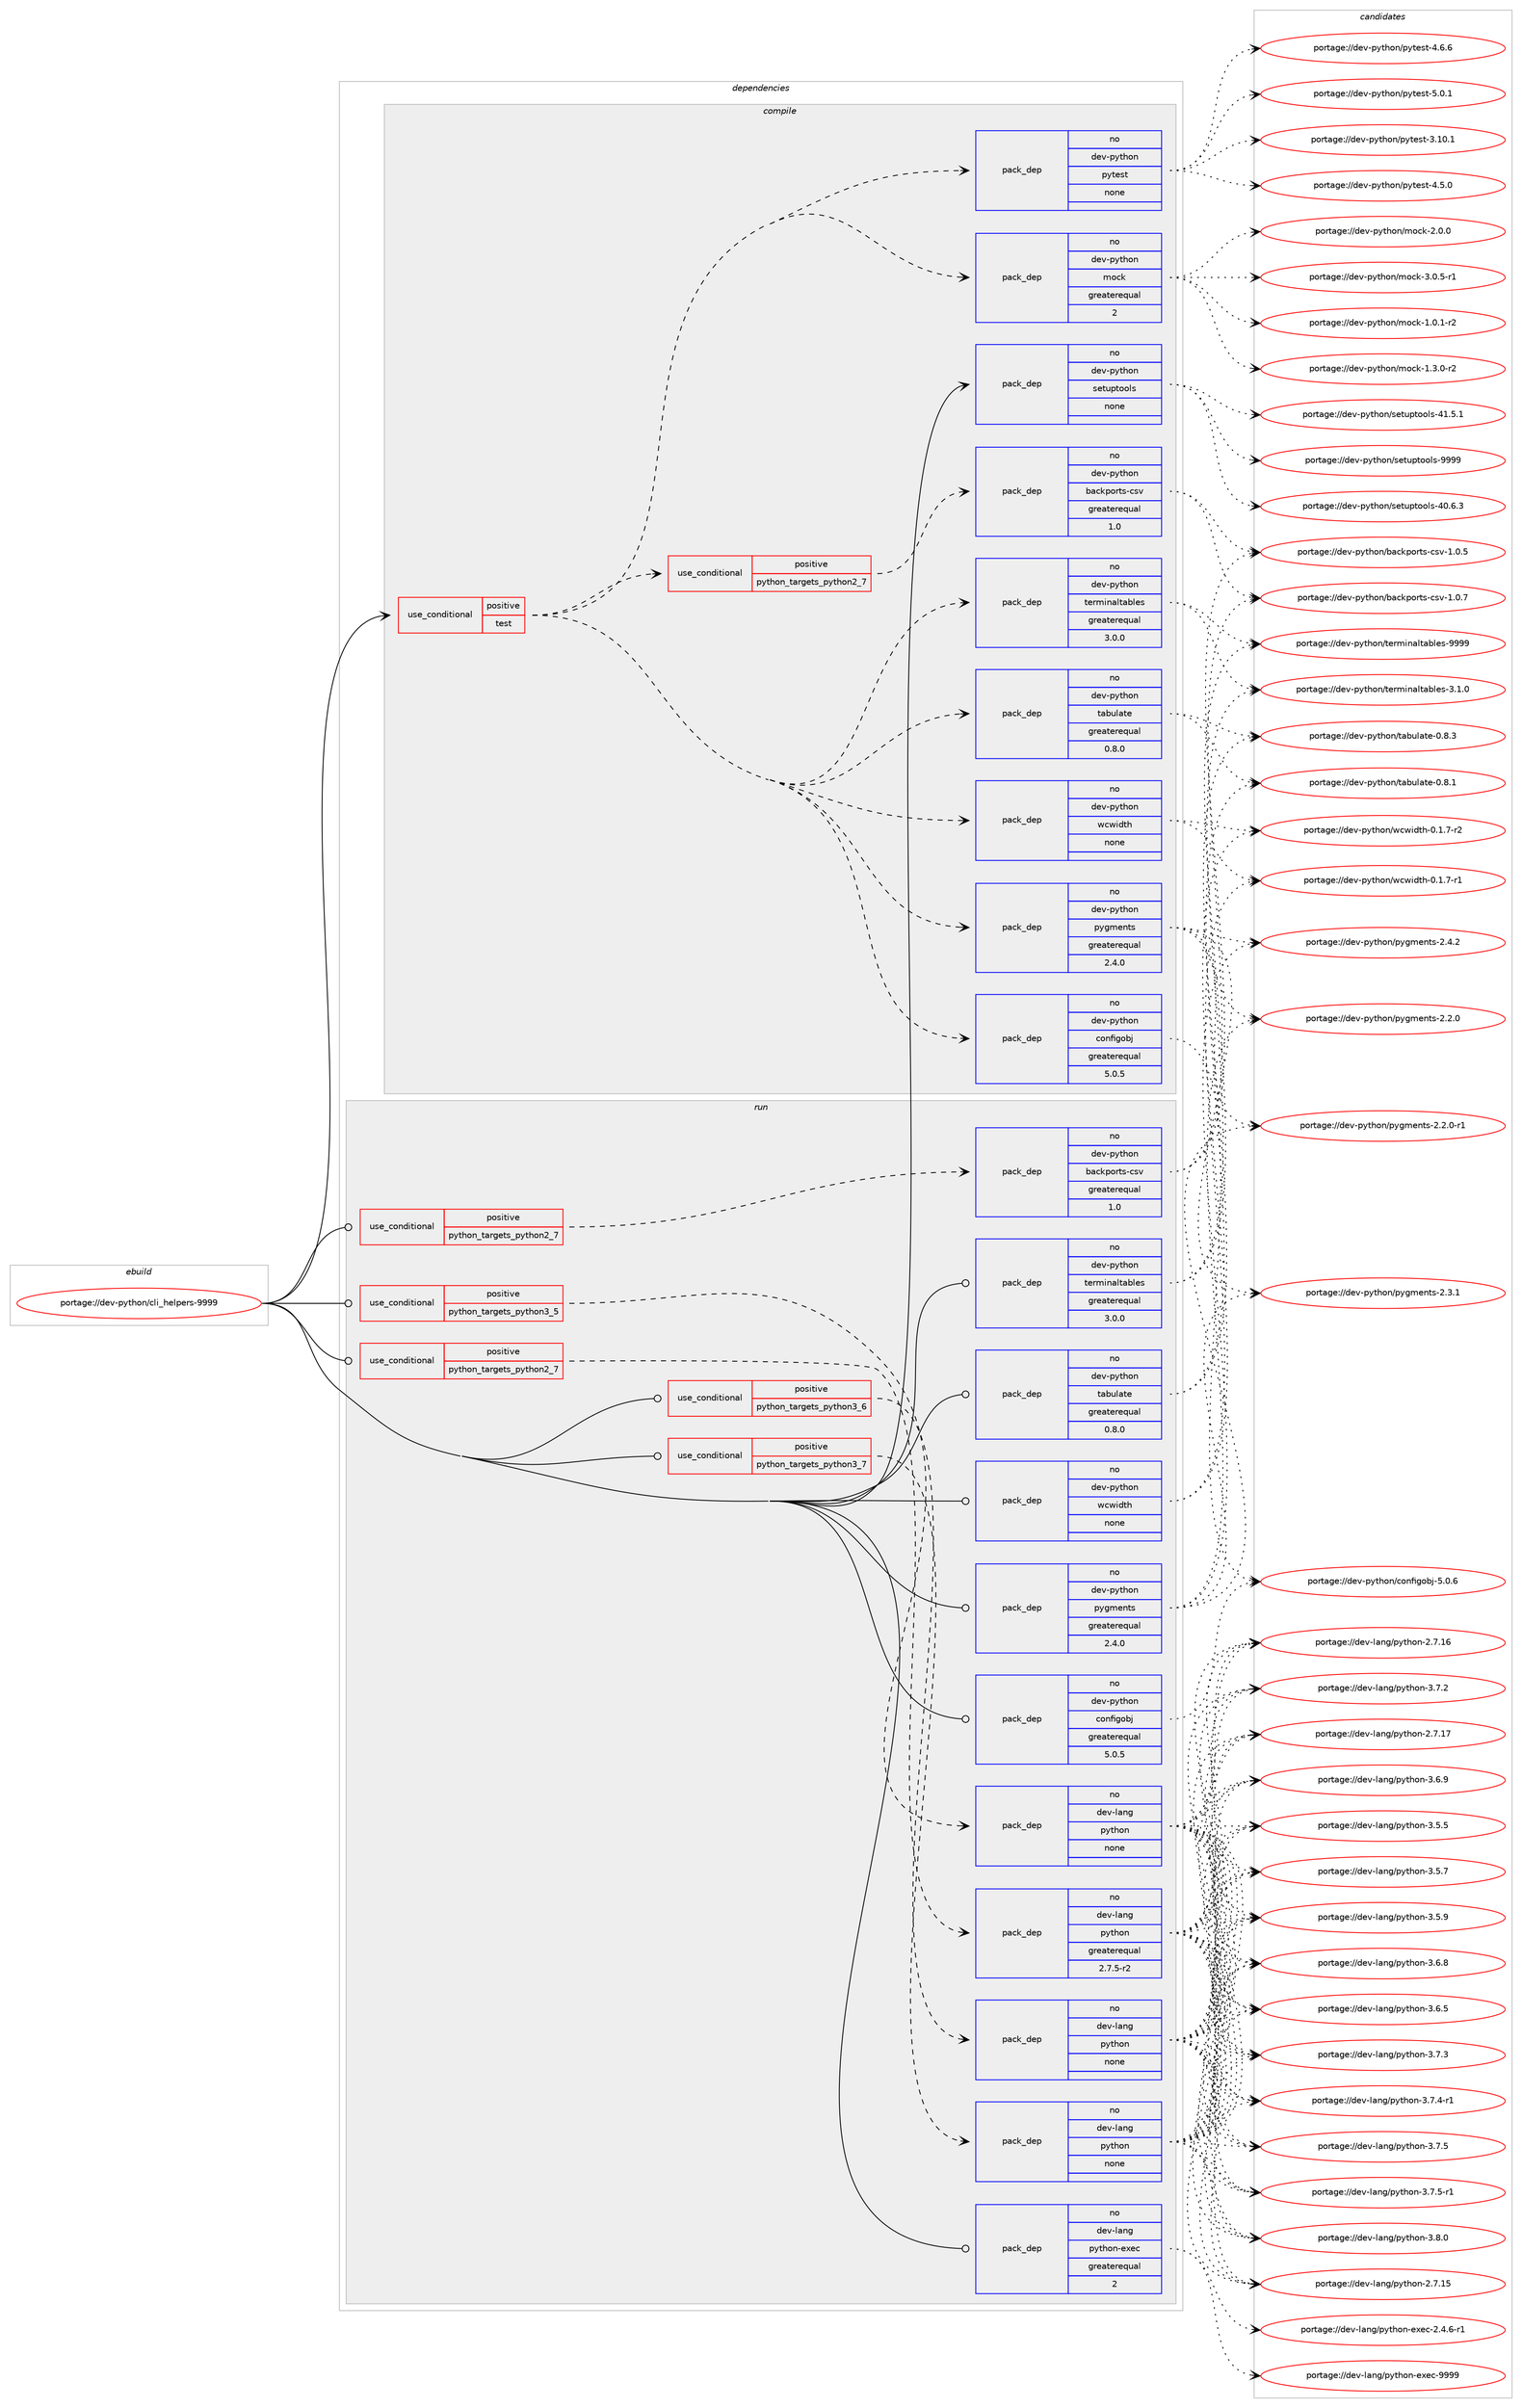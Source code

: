 digraph prolog {

# *************
# Graph options
# *************

newrank=true;
concentrate=true;
compound=true;
graph [rankdir=LR,fontname=Helvetica,fontsize=10,ranksep=1.5];#, ranksep=2.5, nodesep=0.2];
edge  [arrowhead=vee];
node  [fontname=Helvetica,fontsize=10];

# **********
# The ebuild
# **********

subgraph cluster_leftcol {
color=gray;
rank=same;
label=<<i>ebuild</i>>;
id [label="portage://dev-python/cli_helpers-9999", color=red, width=4, href="../dev-python/cli_helpers-9999.svg"];
}

# ****************
# The dependencies
# ****************

subgraph cluster_midcol {
color=gray;
label=<<i>dependencies</i>>;
subgraph cluster_compile {
fillcolor="#eeeeee";
style=filled;
label=<<i>compile</i>>;
subgraph cond26873 {
dependency134039 [label=<<TABLE BORDER="0" CELLBORDER="1" CELLSPACING="0" CELLPADDING="4"><TR><TD ROWSPAN="3" CELLPADDING="10">use_conditional</TD></TR><TR><TD>positive</TD></TR><TR><TD>test</TD></TR></TABLE>>, shape=none, color=red];
subgraph cond26874 {
dependency134040 [label=<<TABLE BORDER="0" CELLBORDER="1" CELLSPACING="0" CELLPADDING="4"><TR><TD ROWSPAN="3" CELLPADDING="10">use_conditional</TD></TR><TR><TD>positive</TD></TR><TR><TD>python_targets_python2_7</TD></TR></TABLE>>, shape=none, color=red];
subgraph pack103858 {
dependency134041 [label=<<TABLE BORDER="0" CELLBORDER="1" CELLSPACING="0" CELLPADDING="4" WIDTH="220"><TR><TD ROWSPAN="6" CELLPADDING="30">pack_dep</TD></TR><TR><TD WIDTH="110">no</TD></TR><TR><TD>dev-python</TD></TR><TR><TD>backports-csv</TD></TR><TR><TD>greaterequal</TD></TR><TR><TD>1.0</TD></TR></TABLE>>, shape=none, color=blue];
}
dependency134040:e -> dependency134041:w [weight=20,style="dashed",arrowhead="vee"];
}
dependency134039:e -> dependency134040:w [weight=20,style="dashed",arrowhead="vee"];
subgraph pack103859 {
dependency134042 [label=<<TABLE BORDER="0" CELLBORDER="1" CELLSPACING="0" CELLPADDING="4" WIDTH="220"><TR><TD ROWSPAN="6" CELLPADDING="30">pack_dep</TD></TR><TR><TD WIDTH="110">no</TD></TR><TR><TD>dev-python</TD></TR><TR><TD>configobj</TD></TR><TR><TD>greaterequal</TD></TR><TR><TD>5.0.5</TD></TR></TABLE>>, shape=none, color=blue];
}
dependency134039:e -> dependency134042:w [weight=20,style="dashed",arrowhead="vee"];
subgraph pack103860 {
dependency134043 [label=<<TABLE BORDER="0" CELLBORDER="1" CELLSPACING="0" CELLPADDING="4" WIDTH="220"><TR><TD ROWSPAN="6" CELLPADDING="30">pack_dep</TD></TR><TR><TD WIDTH="110">no</TD></TR><TR><TD>dev-python</TD></TR><TR><TD>pygments</TD></TR><TR><TD>greaterequal</TD></TR><TR><TD>2.4.0</TD></TR></TABLE>>, shape=none, color=blue];
}
dependency134039:e -> dependency134043:w [weight=20,style="dashed",arrowhead="vee"];
subgraph pack103861 {
dependency134044 [label=<<TABLE BORDER="0" CELLBORDER="1" CELLSPACING="0" CELLPADDING="4" WIDTH="220"><TR><TD ROWSPAN="6" CELLPADDING="30">pack_dep</TD></TR><TR><TD WIDTH="110">no</TD></TR><TR><TD>dev-python</TD></TR><TR><TD>tabulate</TD></TR><TR><TD>greaterequal</TD></TR><TR><TD>0.8.0</TD></TR></TABLE>>, shape=none, color=blue];
}
dependency134039:e -> dependency134044:w [weight=20,style="dashed",arrowhead="vee"];
subgraph pack103862 {
dependency134045 [label=<<TABLE BORDER="0" CELLBORDER="1" CELLSPACING="0" CELLPADDING="4" WIDTH="220"><TR><TD ROWSPAN="6" CELLPADDING="30">pack_dep</TD></TR><TR><TD WIDTH="110">no</TD></TR><TR><TD>dev-python</TD></TR><TR><TD>terminaltables</TD></TR><TR><TD>greaterequal</TD></TR><TR><TD>3.0.0</TD></TR></TABLE>>, shape=none, color=blue];
}
dependency134039:e -> dependency134045:w [weight=20,style="dashed",arrowhead="vee"];
subgraph pack103863 {
dependency134046 [label=<<TABLE BORDER="0" CELLBORDER="1" CELLSPACING="0" CELLPADDING="4" WIDTH="220"><TR><TD ROWSPAN="6" CELLPADDING="30">pack_dep</TD></TR><TR><TD WIDTH="110">no</TD></TR><TR><TD>dev-python</TD></TR><TR><TD>wcwidth</TD></TR><TR><TD>none</TD></TR><TR><TD></TD></TR></TABLE>>, shape=none, color=blue];
}
dependency134039:e -> dependency134046:w [weight=20,style="dashed",arrowhead="vee"];
subgraph pack103864 {
dependency134047 [label=<<TABLE BORDER="0" CELLBORDER="1" CELLSPACING="0" CELLPADDING="4" WIDTH="220"><TR><TD ROWSPAN="6" CELLPADDING="30">pack_dep</TD></TR><TR><TD WIDTH="110">no</TD></TR><TR><TD>dev-python</TD></TR><TR><TD>mock</TD></TR><TR><TD>greaterequal</TD></TR><TR><TD>2</TD></TR></TABLE>>, shape=none, color=blue];
}
dependency134039:e -> dependency134047:w [weight=20,style="dashed",arrowhead="vee"];
subgraph pack103865 {
dependency134048 [label=<<TABLE BORDER="0" CELLBORDER="1" CELLSPACING="0" CELLPADDING="4" WIDTH="220"><TR><TD ROWSPAN="6" CELLPADDING="30">pack_dep</TD></TR><TR><TD WIDTH="110">no</TD></TR><TR><TD>dev-python</TD></TR><TR><TD>pytest</TD></TR><TR><TD>none</TD></TR><TR><TD></TD></TR></TABLE>>, shape=none, color=blue];
}
dependency134039:e -> dependency134048:w [weight=20,style="dashed",arrowhead="vee"];
}
id:e -> dependency134039:w [weight=20,style="solid",arrowhead="vee"];
subgraph pack103866 {
dependency134049 [label=<<TABLE BORDER="0" CELLBORDER="1" CELLSPACING="0" CELLPADDING="4" WIDTH="220"><TR><TD ROWSPAN="6" CELLPADDING="30">pack_dep</TD></TR><TR><TD WIDTH="110">no</TD></TR><TR><TD>dev-python</TD></TR><TR><TD>setuptools</TD></TR><TR><TD>none</TD></TR><TR><TD></TD></TR></TABLE>>, shape=none, color=blue];
}
id:e -> dependency134049:w [weight=20,style="solid",arrowhead="vee"];
}
subgraph cluster_compileandrun {
fillcolor="#eeeeee";
style=filled;
label=<<i>compile and run</i>>;
}
subgraph cluster_run {
fillcolor="#eeeeee";
style=filled;
label=<<i>run</i>>;
subgraph cond26875 {
dependency134050 [label=<<TABLE BORDER="0" CELLBORDER="1" CELLSPACING="0" CELLPADDING="4"><TR><TD ROWSPAN="3" CELLPADDING="10">use_conditional</TD></TR><TR><TD>positive</TD></TR><TR><TD>python_targets_python2_7</TD></TR></TABLE>>, shape=none, color=red];
subgraph pack103867 {
dependency134051 [label=<<TABLE BORDER="0" CELLBORDER="1" CELLSPACING="0" CELLPADDING="4" WIDTH="220"><TR><TD ROWSPAN="6" CELLPADDING="30">pack_dep</TD></TR><TR><TD WIDTH="110">no</TD></TR><TR><TD>dev-lang</TD></TR><TR><TD>python</TD></TR><TR><TD>greaterequal</TD></TR><TR><TD>2.7.5-r2</TD></TR></TABLE>>, shape=none, color=blue];
}
dependency134050:e -> dependency134051:w [weight=20,style="dashed",arrowhead="vee"];
}
id:e -> dependency134050:w [weight=20,style="solid",arrowhead="odot"];
subgraph cond26876 {
dependency134052 [label=<<TABLE BORDER="0" CELLBORDER="1" CELLSPACING="0" CELLPADDING="4"><TR><TD ROWSPAN="3" CELLPADDING="10">use_conditional</TD></TR><TR><TD>positive</TD></TR><TR><TD>python_targets_python2_7</TD></TR></TABLE>>, shape=none, color=red];
subgraph pack103868 {
dependency134053 [label=<<TABLE BORDER="0" CELLBORDER="1" CELLSPACING="0" CELLPADDING="4" WIDTH="220"><TR><TD ROWSPAN="6" CELLPADDING="30">pack_dep</TD></TR><TR><TD WIDTH="110">no</TD></TR><TR><TD>dev-python</TD></TR><TR><TD>backports-csv</TD></TR><TR><TD>greaterequal</TD></TR><TR><TD>1.0</TD></TR></TABLE>>, shape=none, color=blue];
}
dependency134052:e -> dependency134053:w [weight=20,style="dashed",arrowhead="vee"];
}
id:e -> dependency134052:w [weight=20,style="solid",arrowhead="odot"];
subgraph cond26877 {
dependency134054 [label=<<TABLE BORDER="0" CELLBORDER="1" CELLSPACING="0" CELLPADDING="4"><TR><TD ROWSPAN="3" CELLPADDING="10">use_conditional</TD></TR><TR><TD>positive</TD></TR><TR><TD>python_targets_python3_5</TD></TR></TABLE>>, shape=none, color=red];
subgraph pack103869 {
dependency134055 [label=<<TABLE BORDER="0" CELLBORDER="1" CELLSPACING="0" CELLPADDING="4" WIDTH="220"><TR><TD ROWSPAN="6" CELLPADDING="30">pack_dep</TD></TR><TR><TD WIDTH="110">no</TD></TR><TR><TD>dev-lang</TD></TR><TR><TD>python</TD></TR><TR><TD>none</TD></TR><TR><TD></TD></TR></TABLE>>, shape=none, color=blue];
}
dependency134054:e -> dependency134055:w [weight=20,style="dashed",arrowhead="vee"];
}
id:e -> dependency134054:w [weight=20,style="solid",arrowhead="odot"];
subgraph cond26878 {
dependency134056 [label=<<TABLE BORDER="0" CELLBORDER="1" CELLSPACING="0" CELLPADDING="4"><TR><TD ROWSPAN="3" CELLPADDING="10">use_conditional</TD></TR><TR><TD>positive</TD></TR><TR><TD>python_targets_python3_6</TD></TR></TABLE>>, shape=none, color=red];
subgraph pack103870 {
dependency134057 [label=<<TABLE BORDER="0" CELLBORDER="1" CELLSPACING="0" CELLPADDING="4" WIDTH="220"><TR><TD ROWSPAN="6" CELLPADDING="30">pack_dep</TD></TR><TR><TD WIDTH="110">no</TD></TR><TR><TD>dev-lang</TD></TR><TR><TD>python</TD></TR><TR><TD>none</TD></TR><TR><TD></TD></TR></TABLE>>, shape=none, color=blue];
}
dependency134056:e -> dependency134057:w [weight=20,style="dashed",arrowhead="vee"];
}
id:e -> dependency134056:w [weight=20,style="solid",arrowhead="odot"];
subgraph cond26879 {
dependency134058 [label=<<TABLE BORDER="0" CELLBORDER="1" CELLSPACING="0" CELLPADDING="4"><TR><TD ROWSPAN="3" CELLPADDING="10">use_conditional</TD></TR><TR><TD>positive</TD></TR><TR><TD>python_targets_python3_7</TD></TR></TABLE>>, shape=none, color=red];
subgraph pack103871 {
dependency134059 [label=<<TABLE BORDER="0" CELLBORDER="1" CELLSPACING="0" CELLPADDING="4" WIDTH="220"><TR><TD ROWSPAN="6" CELLPADDING="30">pack_dep</TD></TR><TR><TD WIDTH="110">no</TD></TR><TR><TD>dev-lang</TD></TR><TR><TD>python</TD></TR><TR><TD>none</TD></TR><TR><TD></TD></TR></TABLE>>, shape=none, color=blue];
}
dependency134058:e -> dependency134059:w [weight=20,style="dashed",arrowhead="vee"];
}
id:e -> dependency134058:w [weight=20,style="solid",arrowhead="odot"];
subgraph pack103872 {
dependency134060 [label=<<TABLE BORDER="0" CELLBORDER="1" CELLSPACING="0" CELLPADDING="4" WIDTH="220"><TR><TD ROWSPAN="6" CELLPADDING="30">pack_dep</TD></TR><TR><TD WIDTH="110">no</TD></TR><TR><TD>dev-lang</TD></TR><TR><TD>python-exec</TD></TR><TR><TD>greaterequal</TD></TR><TR><TD>2</TD></TR></TABLE>>, shape=none, color=blue];
}
id:e -> dependency134060:w [weight=20,style="solid",arrowhead="odot"];
subgraph pack103873 {
dependency134061 [label=<<TABLE BORDER="0" CELLBORDER="1" CELLSPACING="0" CELLPADDING="4" WIDTH="220"><TR><TD ROWSPAN="6" CELLPADDING="30">pack_dep</TD></TR><TR><TD WIDTH="110">no</TD></TR><TR><TD>dev-python</TD></TR><TR><TD>configobj</TD></TR><TR><TD>greaterequal</TD></TR><TR><TD>5.0.5</TD></TR></TABLE>>, shape=none, color=blue];
}
id:e -> dependency134061:w [weight=20,style="solid",arrowhead="odot"];
subgraph pack103874 {
dependency134062 [label=<<TABLE BORDER="0" CELLBORDER="1" CELLSPACING="0" CELLPADDING="4" WIDTH="220"><TR><TD ROWSPAN="6" CELLPADDING="30">pack_dep</TD></TR><TR><TD WIDTH="110">no</TD></TR><TR><TD>dev-python</TD></TR><TR><TD>pygments</TD></TR><TR><TD>greaterequal</TD></TR><TR><TD>2.4.0</TD></TR></TABLE>>, shape=none, color=blue];
}
id:e -> dependency134062:w [weight=20,style="solid",arrowhead="odot"];
subgraph pack103875 {
dependency134063 [label=<<TABLE BORDER="0" CELLBORDER="1" CELLSPACING="0" CELLPADDING="4" WIDTH="220"><TR><TD ROWSPAN="6" CELLPADDING="30">pack_dep</TD></TR><TR><TD WIDTH="110">no</TD></TR><TR><TD>dev-python</TD></TR><TR><TD>tabulate</TD></TR><TR><TD>greaterequal</TD></TR><TR><TD>0.8.0</TD></TR></TABLE>>, shape=none, color=blue];
}
id:e -> dependency134063:w [weight=20,style="solid",arrowhead="odot"];
subgraph pack103876 {
dependency134064 [label=<<TABLE BORDER="0" CELLBORDER="1" CELLSPACING="0" CELLPADDING="4" WIDTH="220"><TR><TD ROWSPAN="6" CELLPADDING="30">pack_dep</TD></TR><TR><TD WIDTH="110">no</TD></TR><TR><TD>dev-python</TD></TR><TR><TD>terminaltables</TD></TR><TR><TD>greaterequal</TD></TR><TR><TD>3.0.0</TD></TR></TABLE>>, shape=none, color=blue];
}
id:e -> dependency134064:w [weight=20,style="solid",arrowhead="odot"];
subgraph pack103877 {
dependency134065 [label=<<TABLE BORDER="0" CELLBORDER="1" CELLSPACING="0" CELLPADDING="4" WIDTH="220"><TR><TD ROWSPAN="6" CELLPADDING="30">pack_dep</TD></TR><TR><TD WIDTH="110">no</TD></TR><TR><TD>dev-python</TD></TR><TR><TD>wcwidth</TD></TR><TR><TD>none</TD></TR><TR><TD></TD></TR></TABLE>>, shape=none, color=blue];
}
id:e -> dependency134065:w [weight=20,style="solid",arrowhead="odot"];
}
}

# **************
# The candidates
# **************

subgraph cluster_choices {
rank=same;
color=gray;
label=<<i>candidates</i>>;

subgraph choice103858 {
color=black;
nodesep=1;
choiceportage10010111845112121116104111110479897991071121111141161154599115118454946484653 [label="portage://dev-python/backports-csv-1.0.5", color=red, width=4,href="../dev-python/backports-csv-1.0.5.svg"];
choiceportage10010111845112121116104111110479897991071121111141161154599115118454946484655 [label="portage://dev-python/backports-csv-1.0.7", color=red, width=4,href="../dev-python/backports-csv-1.0.7.svg"];
dependency134041:e -> choiceportage10010111845112121116104111110479897991071121111141161154599115118454946484653:w [style=dotted,weight="100"];
dependency134041:e -> choiceportage10010111845112121116104111110479897991071121111141161154599115118454946484655:w [style=dotted,weight="100"];
}
subgraph choice103859 {
color=black;
nodesep=1;
choiceportage10010111845112121116104111110479911111010210510311198106455346484654 [label="portage://dev-python/configobj-5.0.6", color=red, width=4,href="../dev-python/configobj-5.0.6.svg"];
dependency134042:e -> choiceportage10010111845112121116104111110479911111010210510311198106455346484654:w [style=dotted,weight="100"];
}
subgraph choice103860 {
color=black;
nodesep=1;
choiceportage1001011184511212111610411111047112121103109101110116115455046504648 [label="portage://dev-python/pygments-2.2.0", color=red, width=4,href="../dev-python/pygments-2.2.0.svg"];
choiceportage10010111845112121116104111110471121211031091011101161154550465046484511449 [label="portage://dev-python/pygments-2.2.0-r1", color=red, width=4,href="../dev-python/pygments-2.2.0-r1.svg"];
choiceportage1001011184511212111610411111047112121103109101110116115455046514649 [label="portage://dev-python/pygments-2.3.1", color=red, width=4,href="../dev-python/pygments-2.3.1.svg"];
choiceportage1001011184511212111610411111047112121103109101110116115455046524650 [label="portage://dev-python/pygments-2.4.2", color=red, width=4,href="../dev-python/pygments-2.4.2.svg"];
dependency134043:e -> choiceportage1001011184511212111610411111047112121103109101110116115455046504648:w [style=dotted,weight="100"];
dependency134043:e -> choiceportage10010111845112121116104111110471121211031091011101161154550465046484511449:w [style=dotted,weight="100"];
dependency134043:e -> choiceportage1001011184511212111610411111047112121103109101110116115455046514649:w [style=dotted,weight="100"];
dependency134043:e -> choiceportage1001011184511212111610411111047112121103109101110116115455046524650:w [style=dotted,weight="100"];
}
subgraph choice103861 {
color=black;
nodesep=1;
choiceportage1001011184511212111610411111047116979811710897116101454846564649 [label="portage://dev-python/tabulate-0.8.1", color=red, width=4,href="../dev-python/tabulate-0.8.1.svg"];
choiceportage1001011184511212111610411111047116979811710897116101454846564651 [label="portage://dev-python/tabulate-0.8.3", color=red, width=4,href="../dev-python/tabulate-0.8.3.svg"];
dependency134044:e -> choiceportage1001011184511212111610411111047116979811710897116101454846564649:w [style=dotted,weight="100"];
dependency134044:e -> choiceportage1001011184511212111610411111047116979811710897116101454846564651:w [style=dotted,weight="100"];
}
subgraph choice103862 {
color=black;
nodesep=1;
choiceportage1001011184511212111610411111047116101114109105110971081169798108101115455146494648 [label="portage://dev-python/terminaltables-3.1.0", color=red, width=4,href="../dev-python/terminaltables-3.1.0.svg"];
choiceportage10010111845112121116104111110471161011141091051109710811697981081011154557575757 [label="portage://dev-python/terminaltables-9999", color=red, width=4,href="../dev-python/terminaltables-9999.svg"];
dependency134045:e -> choiceportage1001011184511212111610411111047116101114109105110971081169798108101115455146494648:w [style=dotted,weight="100"];
dependency134045:e -> choiceportage10010111845112121116104111110471161011141091051109710811697981081011154557575757:w [style=dotted,weight="100"];
}
subgraph choice103863 {
color=black;
nodesep=1;
choiceportage1001011184511212111610411111047119991191051001161044548464946554511449 [label="portage://dev-python/wcwidth-0.1.7-r1", color=red, width=4,href="../dev-python/wcwidth-0.1.7-r1.svg"];
choiceportage1001011184511212111610411111047119991191051001161044548464946554511450 [label="portage://dev-python/wcwidth-0.1.7-r2", color=red, width=4,href="../dev-python/wcwidth-0.1.7-r2.svg"];
dependency134046:e -> choiceportage1001011184511212111610411111047119991191051001161044548464946554511449:w [style=dotted,weight="100"];
dependency134046:e -> choiceportage1001011184511212111610411111047119991191051001161044548464946554511450:w [style=dotted,weight="100"];
}
subgraph choice103864 {
color=black;
nodesep=1;
choiceportage1001011184511212111610411111047109111991074549464846494511450 [label="portage://dev-python/mock-1.0.1-r2", color=red, width=4,href="../dev-python/mock-1.0.1-r2.svg"];
choiceportage1001011184511212111610411111047109111991074549465146484511450 [label="portage://dev-python/mock-1.3.0-r2", color=red, width=4,href="../dev-python/mock-1.3.0-r2.svg"];
choiceportage100101118451121211161041111104710911199107455046484648 [label="portage://dev-python/mock-2.0.0", color=red, width=4,href="../dev-python/mock-2.0.0.svg"];
choiceportage1001011184511212111610411111047109111991074551464846534511449 [label="portage://dev-python/mock-3.0.5-r1", color=red, width=4,href="../dev-python/mock-3.0.5-r1.svg"];
dependency134047:e -> choiceportage1001011184511212111610411111047109111991074549464846494511450:w [style=dotted,weight="100"];
dependency134047:e -> choiceportage1001011184511212111610411111047109111991074549465146484511450:w [style=dotted,weight="100"];
dependency134047:e -> choiceportage100101118451121211161041111104710911199107455046484648:w [style=dotted,weight="100"];
dependency134047:e -> choiceportage1001011184511212111610411111047109111991074551464846534511449:w [style=dotted,weight="100"];
}
subgraph choice103865 {
color=black;
nodesep=1;
choiceportage100101118451121211161041111104711212111610111511645514649484649 [label="portage://dev-python/pytest-3.10.1", color=red, width=4,href="../dev-python/pytest-3.10.1.svg"];
choiceportage1001011184511212111610411111047112121116101115116455246534648 [label="portage://dev-python/pytest-4.5.0", color=red, width=4,href="../dev-python/pytest-4.5.0.svg"];
choiceportage1001011184511212111610411111047112121116101115116455246544654 [label="portage://dev-python/pytest-4.6.6", color=red, width=4,href="../dev-python/pytest-4.6.6.svg"];
choiceportage1001011184511212111610411111047112121116101115116455346484649 [label="portage://dev-python/pytest-5.0.1", color=red, width=4,href="../dev-python/pytest-5.0.1.svg"];
dependency134048:e -> choiceportage100101118451121211161041111104711212111610111511645514649484649:w [style=dotted,weight="100"];
dependency134048:e -> choiceportage1001011184511212111610411111047112121116101115116455246534648:w [style=dotted,weight="100"];
dependency134048:e -> choiceportage1001011184511212111610411111047112121116101115116455246544654:w [style=dotted,weight="100"];
dependency134048:e -> choiceportage1001011184511212111610411111047112121116101115116455346484649:w [style=dotted,weight="100"];
}
subgraph choice103866 {
color=black;
nodesep=1;
choiceportage100101118451121211161041111104711510111611711211611111110811545524846544651 [label="portage://dev-python/setuptools-40.6.3", color=red, width=4,href="../dev-python/setuptools-40.6.3.svg"];
choiceportage100101118451121211161041111104711510111611711211611111110811545524946534649 [label="portage://dev-python/setuptools-41.5.1", color=red, width=4,href="../dev-python/setuptools-41.5.1.svg"];
choiceportage10010111845112121116104111110471151011161171121161111111081154557575757 [label="portage://dev-python/setuptools-9999", color=red, width=4,href="../dev-python/setuptools-9999.svg"];
dependency134049:e -> choiceportage100101118451121211161041111104711510111611711211611111110811545524846544651:w [style=dotted,weight="100"];
dependency134049:e -> choiceportage100101118451121211161041111104711510111611711211611111110811545524946534649:w [style=dotted,weight="100"];
dependency134049:e -> choiceportage10010111845112121116104111110471151011161171121161111111081154557575757:w [style=dotted,weight="100"];
}
subgraph choice103867 {
color=black;
nodesep=1;
choiceportage10010111845108971101034711212111610411111045504655464953 [label="portage://dev-lang/python-2.7.15", color=red, width=4,href="../dev-lang/python-2.7.15.svg"];
choiceportage10010111845108971101034711212111610411111045504655464954 [label="portage://dev-lang/python-2.7.16", color=red, width=4,href="../dev-lang/python-2.7.16.svg"];
choiceportage10010111845108971101034711212111610411111045504655464955 [label="portage://dev-lang/python-2.7.17", color=red, width=4,href="../dev-lang/python-2.7.17.svg"];
choiceportage100101118451089711010347112121116104111110455146534653 [label="portage://dev-lang/python-3.5.5", color=red, width=4,href="../dev-lang/python-3.5.5.svg"];
choiceportage100101118451089711010347112121116104111110455146534655 [label="portage://dev-lang/python-3.5.7", color=red, width=4,href="../dev-lang/python-3.5.7.svg"];
choiceportage100101118451089711010347112121116104111110455146534657 [label="portage://dev-lang/python-3.5.9", color=red, width=4,href="../dev-lang/python-3.5.9.svg"];
choiceportage100101118451089711010347112121116104111110455146544653 [label="portage://dev-lang/python-3.6.5", color=red, width=4,href="../dev-lang/python-3.6.5.svg"];
choiceportage100101118451089711010347112121116104111110455146544656 [label="portage://dev-lang/python-3.6.8", color=red, width=4,href="../dev-lang/python-3.6.8.svg"];
choiceportage100101118451089711010347112121116104111110455146544657 [label="portage://dev-lang/python-3.6.9", color=red, width=4,href="../dev-lang/python-3.6.9.svg"];
choiceportage100101118451089711010347112121116104111110455146554650 [label="portage://dev-lang/python-3.7.2", color=red, width=4,href="../dev-lang/python-3.7.2.svg"];
choiceportage100101118451089711010347112121116104111110455146554651 [label="portage://dev-lang/python-3.7.3", color=red, width=4,href="../dev-lang/python-3.7.3.svg"];
choiceportage1001011184510897110103471121211161041111104551465546524511449 [label="portage://dev-lang/python-3.7.4-r1", color=red, width=4,href="../dev-lang/python-3.7.4-r1.svg"];
choiceportage100101118451089711010347112121116104111110455146554653 [label="portage://dev-lang/python-3.7.5", color=red, width=4,href="../dev-lang/python-3.7.5.svg"];
choiceportage1001011184510897110103471121211161041111104551465546534511449 [label="portage://dev-lang/python-3.7.5-r1", color=red, width=4,href="../dev-lang/python-3.7.5-r1.svg"];
choiceportage100101118451089711010347112121116104111110455146564648 [label="portage://dev-lang/python-3.8.0", color=red, width=4,href="../dev-lang/python-3.8.0.svg"];
dependency134051:e -> choiceportage10010111845108971101034711212111610411111045504655464953:w [style=dotted,weight="100"];
dependency134051:e -> choiceportage10010111845108971101034711212111610411111045504655464954:w [style=dotted,weight="100"];
dependency134051:e -> choiceportage10010111845108971101034711212111610411111045504655464955:w [style=dotted,weight="100"];
dependency134051:e -> choiceportage100101118451089711010347112121116104111110455146534653:w [style=dotted,weight="100"];
dependency134051:e -> choiceportage100101118451089711010347112121116104111110455146534655:w [style=dotted,weight="100"];
dependency134051:e -> choiceportage100101118451089711010347112121116104111110455146534657:w [style=dotted,weight="100"];
dependency134051:e -> choiceportage100101118451089711010347112121116104111110455146544653:w [style=dotted,weight="100"];
dependency134051:e -> choiceportage100101118451089711010347112121116104111110455146544656:w [style=dotted,weight="100"];
dependency134051:e -> choiceportage100101118451089711010347112121116104111110455146544657:w [style=dotted,weight="100"];
dependency134051:e -> choiceportage100101118451089711010347112121116104111110455146554650:w [style=dotted,weight="100"];
dependency134051:e -> choiceportage100101118451089711010347112121116104111110455146554651:w [style=dotted,weight="100"];
dependency134051:e -> choiceportage1001011184510897110103471121211161041111104551465546524511449:w [style=dotted,weight="100"];
dependency134051:e -> choiceportage100101118451089711010347112121116104111110455146554653:w [style=dotted,weight="100"];
dependency134051:e -> choiceportage1001011184510897110103471121211161041111104551465546534511449:w [style=dotted,weight="100"];
dependency134051:e -> choiceportage100101118451089711010347112121116104111110455146564648:w [style=dotted,weight="100"];
}
subgraph choice103868 {
color=black;
nodesep=1;
choiceportage10010111845112121116104111110479897991071121111141161154599115118454946484653 [label="portage://dev-python/backports-csv-1.0.5", color=red, width=4,href="../dev-python/backports-csv-1.0.5.svg"];
choiceportage10010111845112121116104111110479897991071121111141161154599115118454946484655 [label="portage://dev-python/backports-csv-1.0.7", color=red, width=4,href="../dev-python/backports-csv-1.0.7.svg"];
dependency134053:e -> choiceportage10010111845112121116104111110479897991071121111141161154599115118454946484653:w [style=dotted,weight="100"];
dependency134053:e -> choiceportage10010111845112121116104111110479897991071121111141161154599115118454946484655:w [style=dotted,weight="100"];
}
subgraph choice103869 {
color=black;
nodesep=1;
choiceportage10010111845108971101034711212111610411111045504655464953 [label="portage://dev-lang/python-2.7.15", color=red, width=4,href="../dev-lang/python-2.7.15.svg"];
choiceportage10010111845108971101034711212111610411111045504655464954 [label="portage://dev-lang/python-2.7.16", color=red, width=4,href="../dev-lang/python-2.7.16.svg"];
choiceportage10010111845108971101034711212111610411111045504655464955 [label="portage://dev-lang/python-2.7.17", color=red, width=4,href="../dev-lang/python-2.7.17.svg"];
choiceportage100101118451089711010347112121116104111110455146534653 [label="portage://dev-lang/python-3.5.5", color=red, width=4,href="../dev-lang/python-3.5.5.svg"];
choiceportage100101118451089711010347112121116104111110455146534655 [label="portage://dev-lang/python-3.5.7", color=red, width=4,href="../dev-lang/python-3.5.7.svg"];
choiceportage100101118451089711010347112121116104111110455146534657 [label="portage://dev-lang/python-3.5.9", color=red, width=4,href="../dev-lang/python-3.5.9.svg"];
choiceportage100101118451089711010347112121116104111110455146544653 [label="portage://dev-lang/python-3.6.5", color=red, width=4,href="../dev-lang/python-3.6.5.svg"];
choiceportage100101118451089711010347112121116104111110455146544656 [label="portage://dev-lang/python-3.6.8", color=red, width=4,href="../dev-lang/python-3.6.8.svg"];
choiceportage100101118451089711010347112121116104111110455146544657 [label="portage://dev-lang/python-3.6.9", color=red, width=4,href="../dev-lang/python-3.6.9.svg"];
choiceportage100101118451089711010347112121116104111110455146554650 [label="portage://dev-lang/python-3.7.2", color=red, width=4,href="../dev-lang/python-3.7.2.svg"];
choiceportage100101118451089711010347112121116104111110455146554651 [label="portage://dev-lang/python-3.7.3", color=red, width=4,href="../dev-lang/python-3.7.3.svg"];
choiceportage1001011184510897110103471121211161041111104551465546524511449 [label="portage://dev-lang/python-3.7.4-r1", color=red, width=4,href="../dev-lang/python-3.7.4-r1.svg"];
choiceportage100101118451089711010347112121116104111110455146554653 [label="portage://dev-lang/python-3.7.5", color=red, width=4,href="../dev-lang/python-3.7.5.svg"];
choiceportage1001011184510897110103471121211161041111104551465546534511449 [label="portage://dev-lang/python-3.7.5-r1", color=red, width=4,href="../dev-lang/python-3.7.5-r1.svg"];
choiceportage100101118451089711010347112121116104111110455146564648 [label="portage://dev-lang/python-3.8.0", color=red, width=4,href="../dev-lang/python-3.8.0.svg"];
dependency134055:e -> choiceportage10010111845108971101034711212111610411111045504655464953:w [style=dotted,weight="100"];
dependency134055:e -> choiceportage10010111845108971101034711212111610411111045504655464954:w [style=dotted,weight="100"];
dependency134055:e -> choiceportage10010111845108971101034711212111610411111045504655464955:w [style=dotted,weight="100"];
dependency134055:e -> choiceportage100101118451089711010347112121116104111110455146534653:w [style=dotted,weight="100"];
dependency134055:e -> choiceportage100101118451089711010347112121116104111110455146534655:w [style=dotted,weight="100"];
dependency134055:e -> choiceportage100101118451089711010347112121116104111110455146534657:w [style=dotted,weight="100"];
dependency134055:e -> choiceportage100101118451089711010347112121116104111110455146544653:w [style=dotted,weight="100"];
dependency134055:e -> choiceportage100101118451089711010347112121116104111110455146544656:w [style=dotted,weight="100"];
dependency134055:e -> choiceportage100101118451089711010347112121116104111110455146544657:w [style=dotted,weight="100"];
dependency134055:e -> choiceportage100101118451089711010347112121116104111110455146554650:w [style=dotted,weight="100"];
dependency134055:e -> choiceportage100101118451089711010347112121116104111110455146554651:w [style=dotted,weight="100"];
dependency134055:e -> choiceportage1001011184510897110103471121211161041111104551465546524511449:w [style=dotted,weight="100"];
dependency134055:e -> choiceportage100101118451089711010347112121116104111110455146554653:w [style=dotted,weight="100"];
dependency134055:e -> choiceportage1001011184510897110103471121211161041111104551465546534511449:w [style=dotted,weight="100"];
dependency134055:e -> choiceportage100101118451089711010347112121116104111110455146564648:w [style=dotted,weight="100"];
}
subgraph choice103870 {
color=black;
nodesep=1;
choiceportage10010111845108971101034711212111610411111045504655464953 [label="portage://dev-lang/python-2.7.15", color=red, width=4,href="../dev-lang/python-2.7.15.svg"];
choiceportage10010111845108971101034711212111610411111045504655464954 [label="portage://dev-lang/python-2.7.16", color=red, width=4,href="../dev-lang/python-2.7.16.svg"];
choiceportage10010111845108971101034711212111610411111045504655464955 [label="portage://dev-lang/python-2.7.17", color=red, width=4,href="../dev-lang/python-2.7.17.svg"];
choiceportage100101118451089711010347112121116104111110455146534653 [label="portage://dev-lang/python-3.5.5", color=red, width=4,href="../dev-lang/python-3.5.5.svg"];
choiceportage100101118451089711010347112121116104111110455146534655 [label="portage://dev-lang/python-3.5.7", color=red, width=4,href="../dev-lang/python-3.5.7.svg"];
choiceportage100101118451089711010347112121116104111110455146534657 [label="portage://dev-lang/python-3.5.9", color=red, width=4,href="../dev-lang/python-3.5.9.svg"];
choiceportage100101118451089711010347112121116104111110455146544653 [label="portage://dev-lang/python-3.6.5", color=red, width=4,href="../dev-lang/python-3.6.5.svg"];
choiceportage100101118451089711010347112121116104111110455146544656 [label="portage://dev-lang/python-3.6.8", color=red, width=4,href="../dev-lang/python-3.6.8.svg"];
choiceportage100101118451089711010347112121116104111110455146544657 [label="portage://dev-lang/python-3.6.9", color=red, width=4,href="../dev-lang/python-3.6.9.svg"];
choiceportage100101118451089711010347112121116104111110455146554650 [label="portage://dev-lang/python-3.7.2", color=red, width=4,href="../dev-lang/python-3.7.2.svg"];
choiceportage100101118451089711010347112121116104111110455146554651 [label="portage://dev-lang/python-3.7.3", color=red, width=4,href="../dev-lang/python-3.7.3.svg"];
choiceportage1001011184510897110103471121211161041111104551465546524511449 [label="portage://dev-lang/python-3.7.4-r1", color=red, width=4,href="../dev-lang/python-3.7.4-r1.svg"];
choiceportage100101118451089711010347112121116104111110455146554653 [label="portage://dev-lang/python-3.7.5", color=red, width=4,href="../dev-lang/python-3.7.5.svg"];
choiceportage1001011184510897110103471121211161041111104551465546534511449 [label="portage://dev-lang/python-3.7.5-r1", color=red, width=4,href="../dev-lang/python-3.7.5-r1.svg"];
choiceportage100101118451089711010347112121116104111110455146564648 [label="portage://dev-lang/python-3.8.0", color=red, width=4,href="../dev-lang/python-3.8.0.svg"];
dependency134057:e -> choiceportage10010111845108971101034711212111610411111045504655464953:w [style=dotted,weight="100"];
dependency134057:e -> choiceportage10010111845108971101034711212111610411111045504655464954:w [style=dotted,weight="100"];
dependency134057:e -> choiceportage10010111845108971101034711212111610411111045504655464955:w [style=dotted,weight="100"];
dependency134057:e -> choiceportage100101118451089711010347112121116104111110455146534653:w [style=dotted,weight="100"];
dependency134057:e -> choiceportage100101118451089711010347112121116104111110455146534655:w [style=dotted,weight="100"];
dependency134057:e -> choiceportage100101118451089711010347112121116104111110455146534657:w [style=dotted,weight="100"];
dependency134057:e -> choiceportage100101118451089711010347112121116104111110455146544653:w [style=dotted,weight="100"];
dependency134057:e -> choiceportage100101118451089711010347112121116104111110455146544656:w [style=dotted,weight="100"];
dependency134057:e -> choiceportage100101118451089711010347112121116104111110455146544657:w [style=dotted,weight="100"];
dependency134057:e -> choiceportage100101118451089711010347112121116104111110455146554650:w [style=dotted,weight="100"];
dependency134057:e -> choiceportage100101118451089711010347112121116104111110455146554651:w [style=dotted,weight="100"];
dependency134057:e -> choiceportage1001011184510897110103471121211161041111104551465546524511449:w [style=dotted,weight="100"];
dependency134057:e -> choiceportage100101118451089711010347112121116104111110455146554653:w [style=dotted,weight="100"];
dependency134057:e -> choiceportage1001011184510897110103471121211161041111104551465546534511449:w [style=dotted,weight="100"];
dependency134057:e -> choiceportage100101118451089711010347112121116104111110455146564648:w [style=dotted,weight="100"];
}
subgraph choice103871 {
color=black;
nodesep=1;
choiceportage10010111845108971101034711212111610411111045504655464953 [label="portage://dev-lang/python-2.7.15", color=red, width=4,href="../dev-lang/python-2.7.15.svg"];
choiceportage10010111845108971101034711212111610411111045504655464954 [label="portage://dev-lang/python-2.7.16", color=red, width=4,href="../dev-lang/python-2.7.16.svg"];
choiceportage10010111845108971101034711212111610411111045504655464955 [label="portage://dev-lang/python-2.7.17", color=red, width=4,href="../dev-lang/python-2.7.17.svg"];
choiceportage100101118451089711010347112121116104111110455146534653 [label="portage://dev-lang/python-3.5.5", color=red, width=4,href="../dev-lang/python-3.5.5.svg"];
choiceportage100101118451089711010347112121116104111110455146534655 [label="portage://dev-lang/python-3.5.7", color=red, width=4,href="../dev-lang/python-3.5.7.svg"];
choiceportage100101118451089711010347112121116104111110455146534657 [label="portage://dev-lang/python-3.5.9", color=red, width=4,href="../dev-lang/python-3.5.9.svg"];
choiceportage100101118451089711010347112121116104111110455146544653 [label="portage://dev-lang/python-3.6.5", color=red, width=4,href="../dev-lang/python-3.6.5.svg"];
choiceportage100101118451089711010347112121116104111110455146544656 [label="portage://dev-lang/python-3.6.8", color=red, width=4,href="../dev-lang/python-3.6.8.svg"];
choiceportage100101118451089711010347112121116104111110455146544657 [label="portage://dev-lang/python-3.6.9", color=red, width=4,href="../dev-lang/python-3.6.9.svg"];
choiceportage100101118451089711010347112121116104111110455146554650 [label="portage://dev-lang/python-3.7.2", color=red, width=4,href="../dev-lang/python-3.7.2.svg"];
choiceportage100101118451089711010347112121116104111110455146554651 [label="portage://dev-lang/python-3.7.3", color=red, width=4,href="../dev-lang/python-3.7.3.svg"];
choiceportage1001011184510897110103471121211161041111104551465546524511449 [label="portage://dev-lang/python-3.7.4-r1", color=red, width=4,href="../dev-lang/python-3.7.4-r1.svg"];
choiceportage100101118451089711010347112121116104111110455146554653 [label="portage://dev-lang/python-3.7.5", color=red, width=4,href="../dev-lang/python-3.7.5.svg"];
choiceportage1001011184510897110103471121211161041111104551465546534511449 [label="portage://dev-lang/python-3.7.5-r1", color=red, width=4,href="../dev-lang/python-3.7.5-r1.svg"];
choiceportage100101118451089711010347112121116104111110455146564648 [label="portage://dev-lang/python-3.8.0", color=red, width=4,href="../dev-lang/python-3.8.0.svg"];
dependency134059:e -> choiceportage10010111845108971101034711212111610411111045504655464953:w [style=dotted,weight="100"];
dependency134059:e -> choiceportage10010111845108971101034711212111610411111045504655464954:w [style=dotted,weight="100"];
dependency134059:e -> choiceportage10010111845108971101034711212111610411111045504655464955:w [style=dotted,weight="100"];
dependency134059:e -> choiceportage100101118451089711010347112121116104111110455146534653:w [style=dotted,weight="100"];
dependency134059:e -> choiceportage100101118451089711010347112121116104111110455146534655:w [style=dotted,weight="100"];
dependency134059:e -> choiceportage100101118451089711010347112121116104111110455146534657:w [style=dotted,weight="100"];
dependency134059:e -> choiceportage100101118451089711010347112121116104111110455146544653:w [style=dotted,weight="100"];
dependency134059:e -> choiceportage100101118451089711010347112121116104111110455146544656:w [style=dotted,weight="100"];
dependency134059:e -> choiceportage100101118451089711010347112121116104111110455146544657:w [style=dotted,weight="100"];
dependency134059:e -> choiceportage100101118451089711010347112121116104111110455146554650:w [style=dotted,weight="100"];
dependency134059:e -> choiceportage100101118451089711010347112121116104111110455146554651:w [style=dotted,weight="100"];
dependency134059:e -> choiceportage1001011184510897110103471121211161041111104551465546524511449:w [style=dotted,weight="100"];
dependency134059:e -> choiceportage100101118451089711010347112121116104111110455146554653:w [style=dotted,weight="100"];
dependency134059:e -> choiceportage1001011184510897110103471121211161041111104551465546534511449:w [style=dotted,weight="100"];
dependency134059:e -> choiceportage100101118451089711010347112121116104111110455146564648:w [style=dotted,weight="100"];
}
subgraph choice103872 {
color=black;
nodesep=1;
choiceportage10010111845108971101034711212111610411111045101120101994550465246544511449 [label="portage://dev-lang/python-exec-2.4.6-r1", color=red, width=4,href="../dev-lang/python-exec-2.4.6-r1.svg"];
choiceportage10010111845108971101034711212111610411111045101120101994557575757 [label="portage://dev-lang/python-exec-9999", color=red, width=4,href="../dev-lang/python-exec-9999.svg"];
dependency134060:e -> choiceportage10010111845108971101034711212111610411111045101120101994550465246544511449:w [style=dotted,weight="100"];
dependency134060:e -> choiceportage10010111845108971101034711212111610411111045101120101994557575757:w [style=dotted,weight="100"];
}
subgraph choice103873 {
color=black;
nodesep=1;
choiceportage10010111845112121116104111110479911111010210510311198106455346484654 [label="portage://dev-python/configobj-5.0.6", color=red, width=4,href="../dev-python/configobj-5.0.6.svg"];
dependency134061:e -> choiceportage10010111845112121116104111110479911111010210510311198106455346484654:w [style=dotted,weight="100"];
}
subgraph choice103874 {
color=black;
nodesep=1;
choiceportage1001011184511212111610411111047112121103109101110116115455046504648 [label="portage://dev-python/pygments-2.2.0", color=red, width=4,href="../dev-python/pygments-2.2.0.svg"];
choiceportage10010111845112121116104111110471121211031091011101161154550465046484511449 [label="portage://dev-python/pygments-2.2.0-r1", color=red, width=4,href="../dev-python/pygments-2.2.0-r1.svg"];
choiceportage1001011184511212111610411111047112121103109101110116115455046514649 [label="portage://dev-python/pygments-2.3.1", color=red, width=4,href="../dev-python/pygments-2.3.1.svg"];
choiceportage1001011184511212111610411111047112121103109101110116115455046524650 [label="portage://dev-python/pygments-2.4.2", color=red, width=4,href="../dev-python/pygments-2.4.2.svg"];
dependency134062:e -> choiceportage1001011184511212111610411111047112121103109101110116115455046504648:w [style=dotted,weight="100"];
dependency134062:e -> choiceportage10010111845112121116104111110471121211031091011101161154550465046484511449:w [style=dotted,weight="100"];
dependency134062:e -> choiceportage1001011184511212111610411111047112121103109101110116115455046514649:w [style=dotted,weight="100"];
dependency134062:e -> choiceportage1001011184511212111610411111047112121103109101110116115455046524650:w [style=dotted,weight="100"];
}
subgraph choice103875 {
color=black;
nodesep=1;
choiceportage1001011184511212111610411111047116979811710897116101454846564649 [label="portage://dev-python/tabulate-0.8.1", color=red, width=4,href="../dev-python/tabulate-0.8.1.svg"];
choiceportage1001011184511212111610411111047116979811710897116101454846564651 [label="portage://dev-python/tabulate-0.8.3", color=red, width=4,href="../dev-python/tabulate-0.8.3.svg"];
dependency134063:e -> choiceportage1001011184511212111610411111047116979811710897116101454846564649:w [style=dotted,weight="100"];
dependency134063:e -> choiceportage1001011184511212111610411111047116979811710897116101454846564651:w [style=dotted,weight="100"];
}
subgraph choice103876 {
color=black;
nodesep=1;
choiceportage1001011184511212111610411111047116101114109105110971081169798108101115455146494648 [label="portage://dev-python/terminaltables-3.1.0", color=red, width=4,href="../dev-python/terminaltables-3.1.0.svg"];
choiceportage10010111845112121116104111110471161011141091051109710811697981081011154557575757 [label="portage://dev-python/terminaltables-9999", color=red, width=4,href="../dev-python/terminaltables-9999.svg"];
dependency134064:e -> choiceportage1001011184511212111610411111047116101114109105110971081169798108101115455146494648:w [style=dotted,weight="100"];
dependency134064:e -> choiceportage10010111845112121116104111110471161011141091051109710811697981081011154557575757:w [style=dotted,weight="100"];
}
subgraph choice103877 {
color=black;
nodesep=1;
choiceportage1001011184511212111610411111047119991191051001161044548464946554511449 [label="portage://dev-python/wcwidth-0.1.7-r1", color=red, width=4,href="../dev-python/wcwidth-0.1.7-r1.svg"];
choiceportage1001011184511212111610411111047119991191051001161044548464946554511450 [label="portage://dev-python/wcwidth-0.1.7-r2", color=red, width=4,href="../dev-python/wcwidth-0.1.7-r2.svg"];
dependency134065:e -> choiceportage1001011184511212111610411111047119991191051001161044548464946554511449:w [style=dotted,weight="100"];
dependency134065:e -> choiceportage1001011184511212111610411111047119991191051001161044548464946554511450:w [style=dotted,weight="100"];
}
}

}
